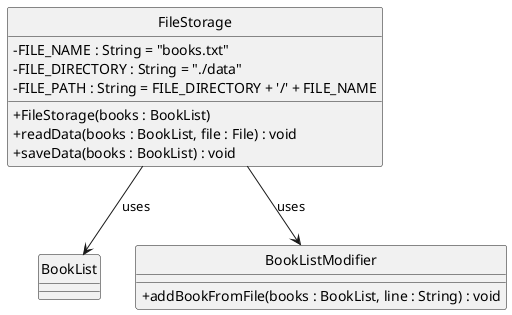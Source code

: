 @startuml
hide circle
skinparam classAttributeIconSize 0

class FileStorage {
    - FILE_NAME : String = "books.txt"
    - FILE_DIRECTORY : String = "./data"
    - FILE_PATH : String = FILE_DIRECTORY + '/' + FILE_NAME

    +FileStorage(books : BookList)
    +readData(books : BookList, file : File) : void
    +saveData(books : BookList) : void
}

class BookList {
}

class BookListModifier {
    +addBookFromFile(books : BookList, line : String) : void
}

FileStorage --> BookList : uses
FileStorage --> BookListModifier : uses
@enduml
